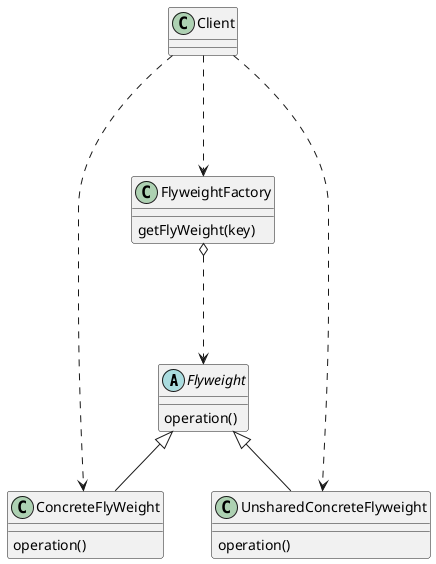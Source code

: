 @startuml
'https://plantuml.com/class-diagram

abstract class Flyweight{
    operation()
}
class FlyweightFactory{
    getFlyWeight(key)
}

class Client{}

class ConcreteFlyWeight extends Flyweight{
    operation()
}

class UnsharedConcreteFlyweight extends Flyweight{
    operation()
}

Client ...>FlyweightFactory
Client ...>ConcreteFlyWeight
Client ...>UnsharedConcreteFlyweight

FlyweightFactory o...>Flyweight


@enduml